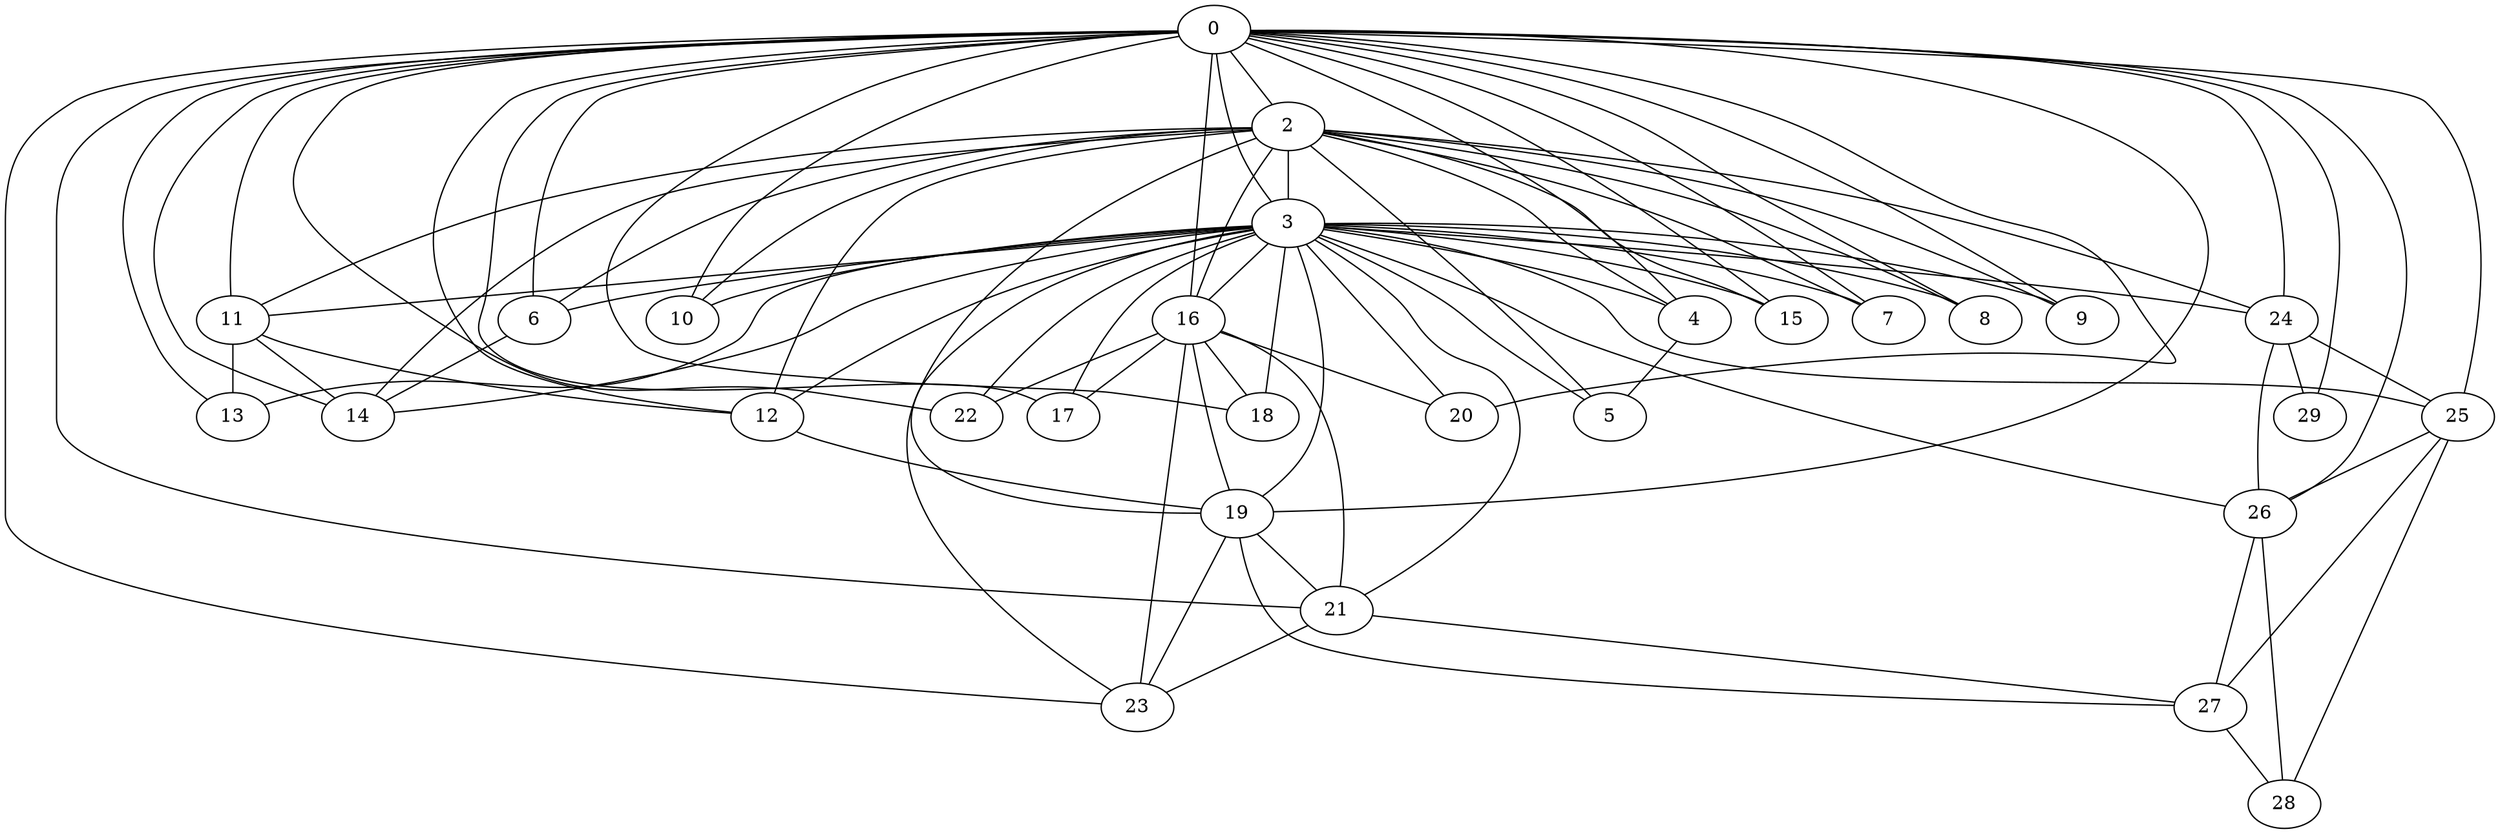graph G {
   0 -- 4
   0 -- 10
   0 -- 2
   0 -- 11
   0 -- 3
   0 -- 6
   0 -- 7
   0 -- 8
   0 -- 9
   0 -- 12
   0 -- 13
   0 -- 14
   0 -- 15
   0 -- 16
   0 -- 17
   0 -- 18
   0 -- 19
   0 -- 20
   0 -- 21
   0 -- 22
   0 -- 23
   0 -- 24
   0 -- 25
   0 -- 26
   0 -- 29
   2 -- 8
   2 -- 4
   2 -- 3
   2 -- 5
   2 -- 6
   2 -- 7
   2 -- 9
   2 -- 10
   2 -- 11
   2 -- 15
   2 -- 14
   2 -- 16
   2 -- 12
   2 -- 19
   2 -- 24
   3 -- 8
   3 -- 4
   3 -- 10
   3 -- 5
   3 -- 6
   3 -- 7
   3 -- 9
   3 -- 11
   3 -- 12
   3 -- 13
   3 -- 14
   3 -- 15
   3 -- 16
   3 -- 17
   3 -- 18
   3 -- 19
   3 -- 20
   3 -- 21
   3 -- 22
   3 -- 23
   3 -- 24
   3 -- 25
   3 -- 26
   4 -- 5
   6 -- 14
   11 -- 12
   11 -- 13
   11 -- 14
   12 -- 19
   16 -- 19
   16 -- 17
   16 -- 18
   16 -- 20
   16 -- 21
   16 -- 22
   16 -- 23
   19 -- 27
   19 -- 23
   19 -- 21
   21 -- 27
   21 -- 23
   24 -- 26
   24 -- 25
   24 -- 29
   25 -- 27
   25 -- 28
   25 -- 26
   26 -- 27
   26 -- 28
   27 -- 28
}

